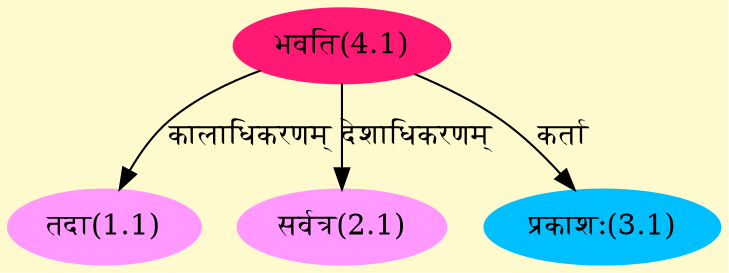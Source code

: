 digraph G{
rankdir=BT;
 compound=true;
 bgcolor="lemonchiffon1";
Node1_1 [style=filled, color="#FF99FF" label = "तदा(1.1)"]
Node4_1 [style=filled, color="#FF1975" label = "भवति(4.1)"]
Node2_1 [style=filled, color="#FF99FF" label = "सर्वत्र(2.1)"]
Node3_1 [style=filled, color="#00BFFF" label = "प्रकाशः(3.1)"]
/* Start of Relations section */

Node1_1 -> Node4_1 [  label="कालाधिकरणम्"  dir="back" ]
Node2_1 -> Node4_1 [  label="देशाधिकरणम्"  dir="back" ]
Node3_1 -> Node4_1 [  label="कर्ता"  dir="back" ]
}
